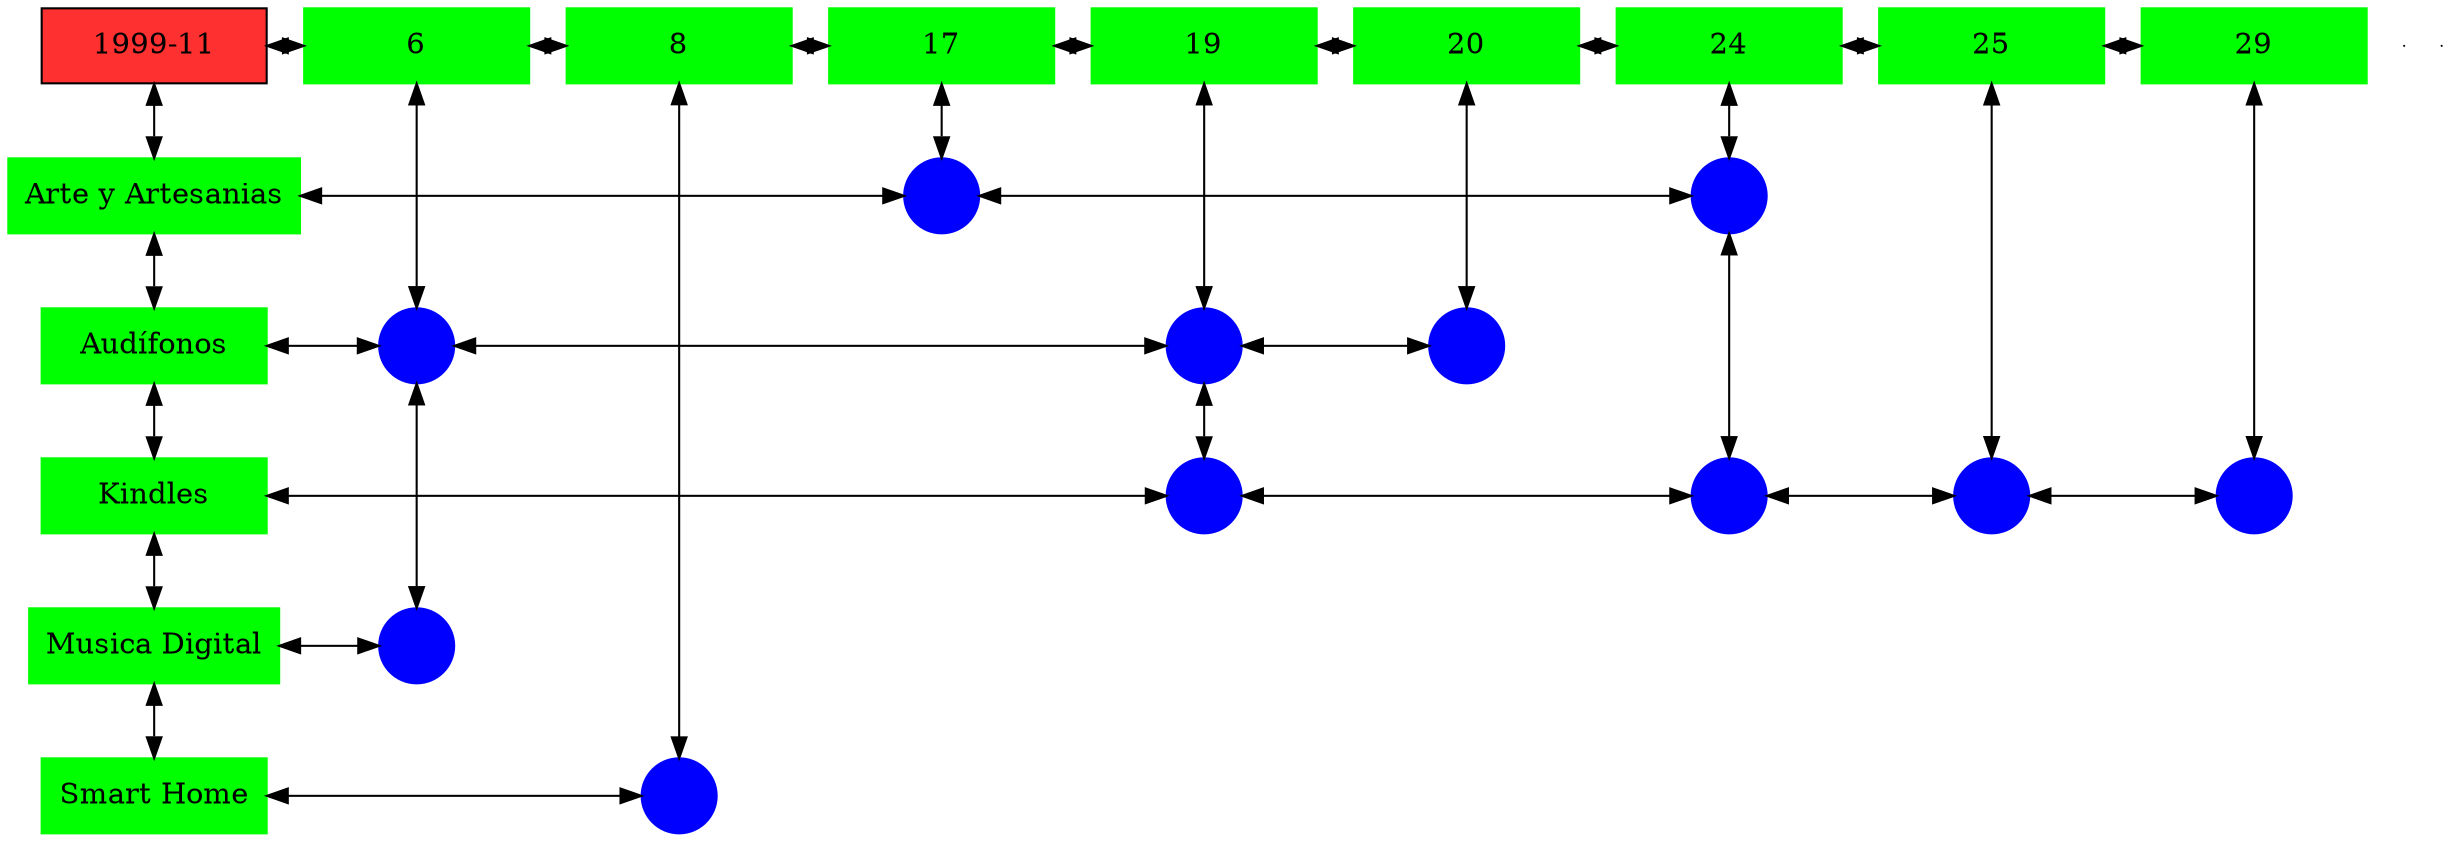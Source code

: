 digraph G{
node[shape="box"];
nodeMt[ label = "1999-11", width = 1.5, style = filled, fillcolor = firebrick1, group = 1 ];
e0[ shape = point, width = 0 ];
e1[ shape = point, width = 0 ];
node0xc001f4a7d0[label="6",color=green,style =filled,width = 1.5 group=6];
nodeMt->node0xc001f4a7d0[dir="both"];
{rank=same;nodeMt;node0xc001f4a7d0;}
node0xc00216aff0[label="8",color=green,style =filled,width = 1.5 group=8];
node0xc001f4a7d0->node0xc00216aff0[dir="both"];
{rank=same;node0xc001f4a7d0;node0xc00216aff0;}
node0xc001e6f130[label="17",color=green,style =filled,width = 1.5 group=17];
node0xc00216aff0->node0xc001e6f130[dir="both"];
{rank=same;node0xc00216aff0;node0xc001e6f130;}
node0xc001f105f0[label="19",color=green,style =filled,width = 1.5 group=19];
node0xc001e6f130->node0xc001f105f0[dir="both"];
{rank=same;node0xc001e6f130;node0xc001f105f0;}
node0xc002003cc0[label="20",color=green,style =filled,width = 1.5 group=20];
node0xc001f105f0->node0xc002003cc0[dir="both"];
{rank=same;node0xc001f105f0;node0xc002003cc0;}
node0xc00216b130[label="24",color=green,style =filled,width = 1.5 group=24];
node0xc002003cc0->node0xc00216b130[dir="both"];
{rank=same;node0xc002003cc0;node0xc00216b130;}
node0xc002149680[label="25",color=green,style =filled,width = 1.5 group=25];
node0xc00216b130->node0xc002149680[dir="both"];
{rank=same;node0xc00216b130;node0xc002149680;}
node0xc002136f50[label="29",color=green,style =filled,width = 1.5 group=29];
node0xc002149680->node0xc002136f50[dir="both"];
{rank=same;node0xc002149680;node0xc002136f50;}
node0xc001e6f0e0[label="Arte y Artesanias",color=green,style =filled width = 1.5 group=1];
node0xc001e74100[label="",color=blue,style =filled, width = 0.5 group=17 shape=circle];
node0xc001e6f0e0->node0xc001e74100[dir="both"];
{rank=same;node0xc001e6f0e0;node0xc001e74100;}
node0xc0021ebd00[label="",color=blue,style =filled, width = 0.5 group=24 shape=circle];
node0xc001e74100->node0xc0021ebd00[dir="both"];
{rank=same;node0xc0021ebd00;node0xc001e74100;}
node0xc001f4a780[label="Audífonos",color=green,style =filled width = 1.5 group=1];
node0xc001f41300[label="",color=blue,style =filled, width = 0.5 group=6 shape=circle];
node0xc001f4a780->node0xc001f41300[dir="both"];
{rank=same;node0xc001f4a780;node0xc001f41300;}
node0xc002232300[label="",color=blue,style =filled, width = 0.5 group=19 shape=circle];
node0xc001f41300->node0xc002232300[dir="both"];
{rank=same;node0xc002232300;node0xc001f41300;}
node0xc002185200[label="",color=blue,style =filled, width = 0.5 group=20 shape=circle];
node0xc002232300->node0xc002185200[dir="both"];
{rank=same;node0xc002185200;node0xc002232300;}
node0xc001f105a0[label="Kindles",color=green,style =filled width = 1.5 group=1];
node0xc001f01f80[label="",color=blue,style =filled, width = 0.5 group=19 shape=circle];
node0xc001f105a0->node0xc001f01f80[dir="both"];
{rank=same;node0xc001f105a0;node0xc001f01f80;}
node0xc00216cc80[label="",color=blue,style =filled, width = 0.5 group=24 shape=circle];
node0xc001f01f80->node0xc00216cc80[dir="both"];
{rank=same;node0xc00216cc80;node0xc001f01f80;}
node0xc00213fe80[label="",color=blue,style =filled, width = 0.5 group=25 shape=circle];
node0xc00216cc80->node0xc00213fe80[dir="both"];
{rank=same;node0xc00213fe80;node0xc00216cc80;}
node0xc002246180[label="",color=blue,style =filled, width = 0.5 group=29 shape=circle];
node0xc00213fe80->node0xc002246180[dir="both"];
{rank=same;node0xc002246180;node0xc00213fe80;}
node0xc0022f7860[label="Musica Digital",color=green,style =filled width = 1.5 group=1];
node0xc0022f1f80[label="",color=blue,style =filled, width = 0.5 group=6 shape=circle];
node0xc0022f7860->node0xc0022f1f80[dir="both"];
{rank=same;node0xc0022f7860;node0xc0022f1f80;}
node0xc00216afa0[label="Smart Home",color=green,style =filled width = 1.5 group=1];
node0xc00216cb80[label="",color=blue,style =filled, width = 0.5 group=8 shape=circle];
node0xc00216afa0->node0xc00216cb80[dir="both"];
{rank=same;node0xc00216afa0;node0xc00216cb80;}
node0xc001f4a7d0->node0xc001f41300[dir="both"];
node0xc001f41300->node0xc0022f1f80[dir="both"];
node0xc00216aff0->node0xc00216cb80[dir="both"];
node0xc001e6f130->node0xc001e74100[dir="both"];
node0xc001f105f0->node0xc002232300[dir="both"];
node0xc002232300->node0xc001f01f80[dir="both"];
node0xc002003cc0->node0xc002185200[dir="both"];
node0xc00216b130->node0xc0021ebd00[dir="both"];
node0xc0021ebd00->node0xc00216cc80[dir="both"];
node0xc002149680->node0xc00213fe80[dir="both"];
node0xc002136f50->node0xc002246180[dir="both"];
nodeMt->node0xc001e6f0e0[dir="both"];
node0xc001e6f0e0->node0xc001f4a780[dir="both"];
node0xc001f4a780->node0xc001f105a0[dir="both"];
node0xc001f105a0->node0xc0022f7860[dir="both"];
node0xc0022f7860->node0xc00216afa0[dir="both"];
}
